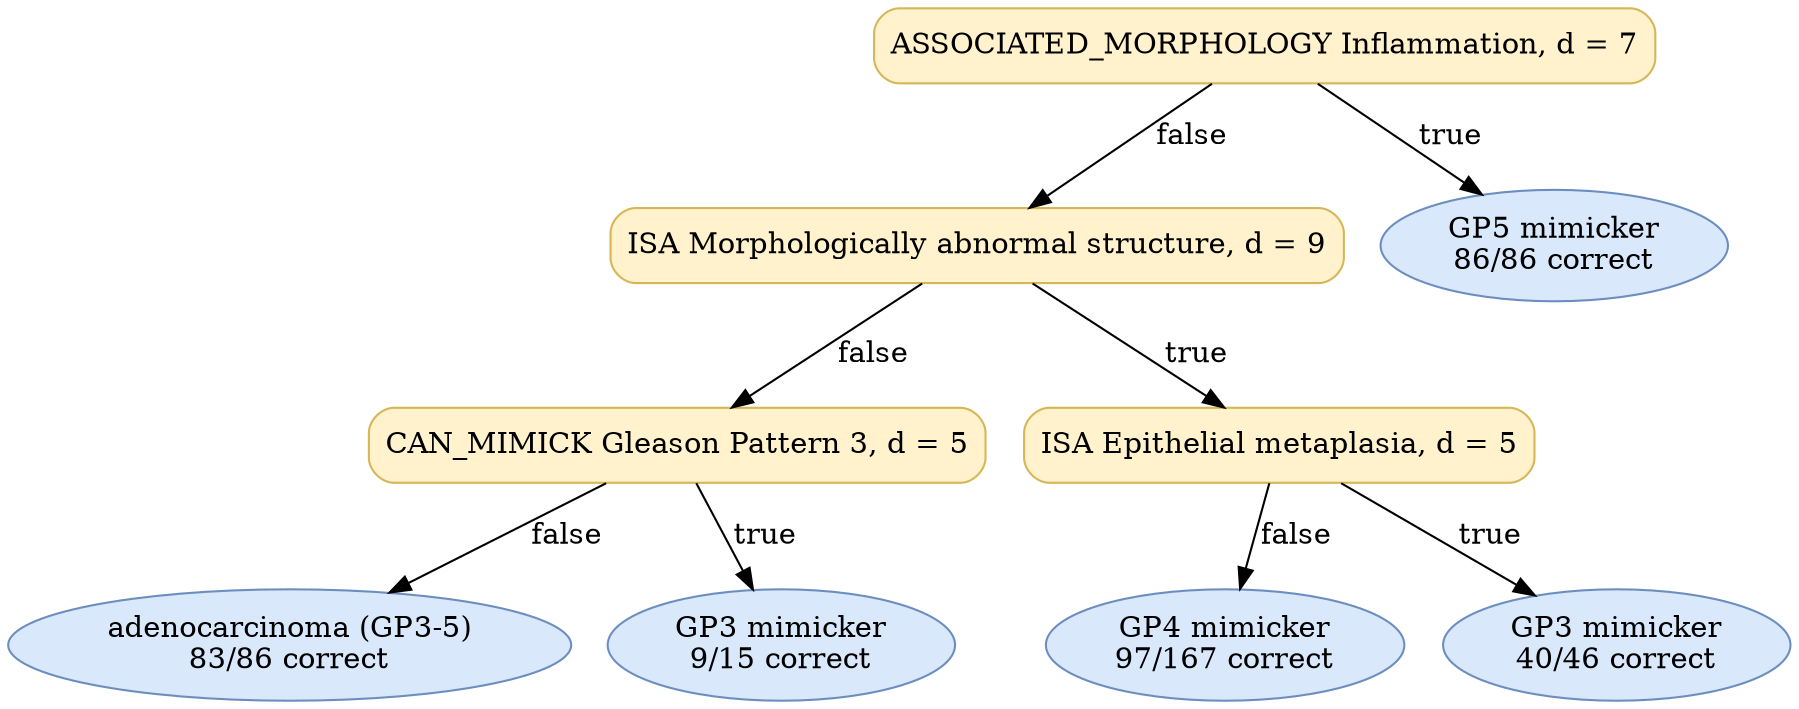 digraph "DT" {
fontname="Times-Roman";
label="";
node [fontname="Times-Roman"];
Node1 [color="#D6B656", fillcolor="#FFF2CC", label="ASSOCIATED_MORPHOLOGY Inflammation, d = 7", shape="box", style="rounded,filled"];
Node2 [color="#D6B656", fillcolor="#FFF2CC", label="ISA Morphologically abnormal structure, d = 9", shape="box", style="rounded,filled"];
Node3 [color="#D6B656", fillcolor="#FFF2CC", label="CAN_MIMICK Gleason Pattern 3, d = 5", shape="box", style="rounded,filled"];
Node4 [color="#6C8EBF", fillcolor="#DAE8FC", label=<adenocarcinoma (GP3-5)<br/>83/86 correct>, shape="ellipse", style="rounded,filled"];
Node5 [color="#6C8EBF", fillcolor="#DAE8FC", label=<GP3 mimicker<br/>9/15 correct>, shape="ellipse", style="rounded,filled"];
Node6 [color="#D6B656", fillcolor="#FFF2CC", label="ISA Epithelial metaplasia, d = 5", shape="box", style="rounded,filled"];
Node7 [color="#6C8EBF", fillcolor="#DAE8FC", label=<GP4 mimicker<br/>97/167 correct>, shape="ellipse", style="rounded,filled"];
Node8 [color="#6C8EBF", fillcolor="#DAE8FC", label=<GP3 mimicker<br/>40/46 correct>, shape="ellipse", style="rounded,filled"];
Node9 [color="#6C8EBF", fillcolor="#DAE8FC", label=<GP5 mimicker<br/>86/86 correct>, shape="ellipse", style="rounded,filled"];
Node1 -> Node2  [key=0, label="false"];
Node1 -> Node9  [key=0, label="true"];
Node2 -> Node3  [key=0, label="false"];
Node2 -> Node6  [key=0, label="true"];
Node3 -> Node4  [key=0, label="false"];
Node3 -> Node5  [key=0, label="true"];
Node6 -> Node7  [key=0, label="false"];
Node6 -> Node8  [key=0, label="true"];
}
